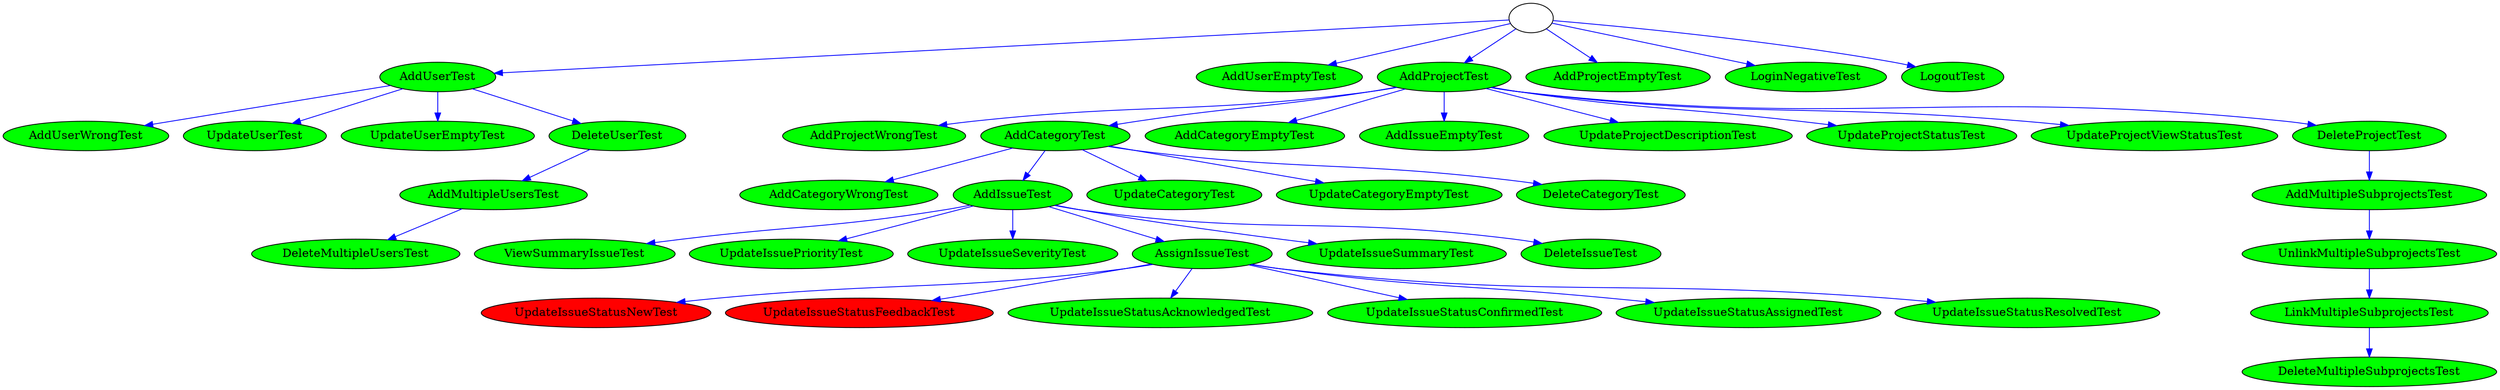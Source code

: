 strict digraph G {
root_925284253 [ label="" color = "black" ];
AddUserTest_1500687265 [ label="AddUserTest"fillcolor="green" style="filled" fontcolor="black" ];
AddUserEmptyTest_816631564 [ label="AddUserEmptyTest"fillcolor="green" style="filled" fontcolor="black" ];
AddProjectTest_1197388394 [ label="AddProjectTest"fillcolor="green" style="filled" fontcolor="black" ];
AddProjectEmptyTest_1438232987 [ label="AddProjectEmptyTest"fillcolor="green" style="filled" fontcolor="black" ];
LoginNegativeTest_308330286 [ label="LoginNegativeTest"fillcolor="green" style="filled" fontcolor="black" ];
LogoutTest_995209981 [ label="LogoutTest"fillcolor="green" style="filled" fontcolor="black" ];
AddUserWrongTest_508251021 [ label="AddUserWrongTest"fillcolor="green" style="filled" fontcolor="black" ];
UpdateUserTest_981193868 [ label="UpdateUserTest"fillcolor="green" style="filled" fontcolor="black" ];
UpdateUserEmptyTest_1166141968 [ label="UpdateUserEmptyTest"fillcolor="green" style="filled" fontcolor="black" ];
DeleteUserTest_744025993 [ label="DeleteUserTest"fillcolor="green" style="filled" fontcolor="black" ];
AddProjectWrongTest_1433151315 [ label="AddProjectWrongTest"fillcolor="green" style="filled" fontcolor="black" ];
AddCategoryTest_470310101 [ label="AddCategoryTest"fillcolor="green" style="filled" fontcolor="black" ];
AddCategoryEmptyTest_1262576930 [ label="AddCategoryEmptyTest"fillcolor="green" style="filled" fontcolor="black" ];
AddIssueEmptyTest_1483970681 [ label="AddIssueEmptyTest"fillcolor="green" style="filled" fontcolor="black" ];
UpdateProjectDescriptionTest_781508690 [ label="UpdateProjectDescriptionTest"fillcolor="green" style="filled" fontcolor="black" ];
UpdateProjectStatusTest_231020039 [ label="UpdateProjectStatusTest"fillcolor="green" style="filled" fontcolor="black" ];
UpdateProjectViewStatusTest_348409195 [ label="UpdateProjectViewStatusTest"fillcolor="green" style="filled" fontcolor="black" ];
DeleteProjectTest_880121547 [ label="DeleteProjectTest"fillcolor="green" style="filled" fontcolor="black" ];
AddMultipleUsersTest_1192431023 [ label="AddMultipleUsersTest"fillcolor="green" style="filled" fontcolor="black" ];
AddCategoryWrongTest_1582092338 [ label="AddCategoryWrongTest"fillcolor="green" style="filled" fontcolor="black" ];
AddIssueTest_1555695894 [ label="AddIssueTest"fillcolor="green" style="filled" fontcolor="black" ];
UpdateCategoryTest_623532021 [ label="UpdateCategoryTest"fillcolor="green" style="filled" fontcolor="black" ];
UpdateCategoryEmptyTest_1041529773 [ label="UpdateCategoryEmptyTest"fillcolor="green" style="filled" fontcolor="black" ];
DeleteCategoryTest_1414492627 [ label="DeleteCategoryTest"fillcolor="green" style="filled" fontcolor="black" ];
AddMultipleSubprojectsTest_1152141601 [ label="AddMultipleSubprojectsTest"fillcolor="green" style="filled" fontcolor="black" ];
DeleteMultipleUsersTest_735374742 [ label="DeleteMultipleUsersTest"fillcolor="green" style="filled" fontcolor="black" ];
ViewSummaryIssueTest_988890860 [ label="ViewSummaryIssueTest"fillcolor="green" style="filled" fontcolor="black" ];
UpdateIssuePriorityTest_196758319 [ label="UpdateIssuePriorityTest"fillcolor="green" style="filled" fontcolor="black" ];
UpdateIssueSeverityTest_667074023 [ label="UpdateIssueSeverityTest"fillcolor="green" style="filled" fontcolor="black" ];
AssignIssueTest_767919175 [ label="AssignIssueTest"fillcolor="green" style="filled" fontcolor="black" ];
UpdateIssueSummaryTest_27528311 [ label="UpdateIssueSummaryTest"fillcolor="green" style="filled" fontcolor="black" ];
DeleteIssueTest_1531284392 [ label="DeleteIssueTest"fillcolor="green" style="filled" fontcolor="black" ];
UnlinkMultipleSubprojectsTest_388451804 [ label="UnlinkMultipleSubprojectsTest"fillcolor="green" style="filled" fontcolor="black" ];
UpdateIssueStatusNewTest_703418536 [ label="UpdateIssueStatusNewTest"fillcolor="red" style="filled" fontcolor="black" ];
UpdateIssueStatusFeedbackTest_1793659792 [ label="UpdateIssueStatusFeedbackTest"fillcolor="red" style="filled" fontcolor="black" ];
UpdateIssueStatusAcknowledgedTest_1592724718 [ label="UpdateIssueStatusAcknowledgedTest"fillcolor="green" style="filled" fontcolor="black" ];
UpdateIssueStatusConfirmedTest_1093865212 [ label="UpdateIssueStatusConfirmedTest"fillcolor="green" style="filled" fontcolor="black" ];
UpdateIssueStatusAssignedTest_897217622 [ label="UpdateIssueStatusAssignedTest"fillcolor="green" style="filled" fontcolor="black" ];
UpdateIssueStatusResolvedTest_251222815 [ label="UpdateIssueStatusResolvedTest"fillcolor="green" style="filled" fontcolor="black" ];
LinkMultipleSubprojectsTest_663506751 [ label="LinkMultipleSubprojectsTest"fillcolor="green" style="filled" fontcolor="black" ];
DeleteMultipleSubprojectsTest_340019224 [ label="DeleteMultipleSubprojectsTest"fillcolor="green" style="filled" fontcolor="black" ];
  root_925284253 -> AddUserTest_1500687265 [ label="" color="blue" ];
  root_925284253 -> AddUserEmptyTest_816631564 [ label="" color="blue" ];
  root_925284253 -> AddProjectTest_1197388394 [ label="" color="blue" ];
  root_925284253 -> AddProjectEmptyTest_1438232987 [ label="" color="blue" ];
  root_925284253 -> LoginNegativeTest_308330286 [ label="" color="blue" ];
  root_925284253 -> LogoutTest_995209981 [ label="" color="blue" ];
  AddUserTest_1500687265 -> AddUserWrongTest_508251021 [ label="" color="blue" ];
  AddUserTest_1500687265 -> UpdateUserTest_981193868 [ label="" color="blue" ];
  AddUserTest_1500687265 -> UpdateUserEmptyTest_1166141968 [ label="" color="blue" ];
  AddUserTest_1500687265 -> DeleteUserTest_744025993 [ label="" color="blue" ];
  AddProjectTest_1197388394 -> AddProjectWrongTest_1433151315 [ label="" color="blue" ];
  AddProjectTest_1197388394 -> AddCategoryTest_470310101 [ label="" color="blue" ];
  AddProjectTest_1197388394 -> AddCategoryEmptyTest_1262576930 [ label="" color="blue" ];
  AddProjectTest_1197388394 -> AddIssueEmptyTest_1483970681 [ label="" color="blue" ];
  AddProjectTest_1197388394 -> UpdateProjectDescriptionTest_781508690 [ label="" color="blue" ];
  AddProjectTest_1197388394 -> UpdateProjectStatusTest_231020039 [ label="" color="blue" ];
  AddProjectTest_1197388394 -> UpdateProjectViewStatusTest_348409195 [ label="" color="blue" ];
  AddProjectTest_1197388394 -> DeleteProjectTest_880121547 [ label="" color="blue" ];
  DeleteUserTest_744025993 -> AddMultipleUsersTest_1192431023 [ label="" color="blue" ];
  AddCategoryTest_470310101 -> AddCategoryWrongTest_1582092338 [ label="" color="blue" ];
  AddCategoryTest_470310101 -> AddIssueTest_1555695894 [ label="" color="blue" ];
  AddCategoryTest_470310101 -> UpdateCategoryTest_623532021 [ label="" color="blue" ];
  AddCategoryTest_470310101 -> UpdateCategoryEmptyTest_1041529773 [ label="" color="blue" ];
  AddCategoryTest_470310101 -> DeleteCategoryTest_1414492627 [ label="" color="blue" ];
  DeleteProjectTest_880121547 -> AddMultipleSubprojectsTest_1152141601 [ label="" color="blue" ];
  AddMultipleUsersTest_1192431023 -> DeleteMultipleUsersTest_735374742 [ label="" color="blue" ];
  AddIssueTest_1555695894 -> ViewSummaryIssueTest_988890860 [ label="" color="blue" ];
  AddIssueTest_1555695894 -> UpdateIssuePriorityTest_196758319 [ label="" color="blue" ];
  AddIssueTest_1555695894 -> UpdateIssueSeverityTest_667074023 [ label="" color="blue" ];
  AddIssueTest_1555695894 -> AssignIssueTest_767919175 [ label="" color="blue" ];
  AddIssueTest_1555695894 -> UpdateIssueSummaryTest_27528311 [ label="" color="blue" ];
  AddIssueTest_1555695894 -> DeleteIssueTest_1531284392 [ label="" color="blue" ];
  AddMultipleSubprojectsTest_1152141601 -> UnlinkMultipleSubprojectsTest_388451804 [ label="" color="blue" ];
  AssignIssueTest_767919175 -> UpdateIssueStatusNewTest_703418536 [ label="" color="blue" ];
  AssignIssueTest_767919175 -> UpdateIssueStatusFeedbackTest_1793659792 [ label="" color="blue" ];
  AssignIssueTest_767919175 -> UpdateIssueStatusAcknowledgedTest_1592724718 [ label="" color="blue" ];
  AssignIssueTest_767919175 -> UpdateIssueStatusConfirmedTest_1093865212 [ label="" color="blue" ];
  AssignIssueTest_767919175 -> UpdateIssueStatusAssignedTest_897217622 [ label="" color="blue" ];
  AssignIssueTest_767919175 -> UpdateIssueStatusResolvedTest_251222815 [ label="" color="blue" ];
  UnlinkMultipleSubprojectsTest_388451804 -> LinkMultipleSubprojectsTest_663506751 [ label="" color="blue" ];
  LinkMultipleSubprojectsTest_663506751 -> DeleteMultipleSubprojectsTest_340019224 [ label="" color="blue" ];
}
